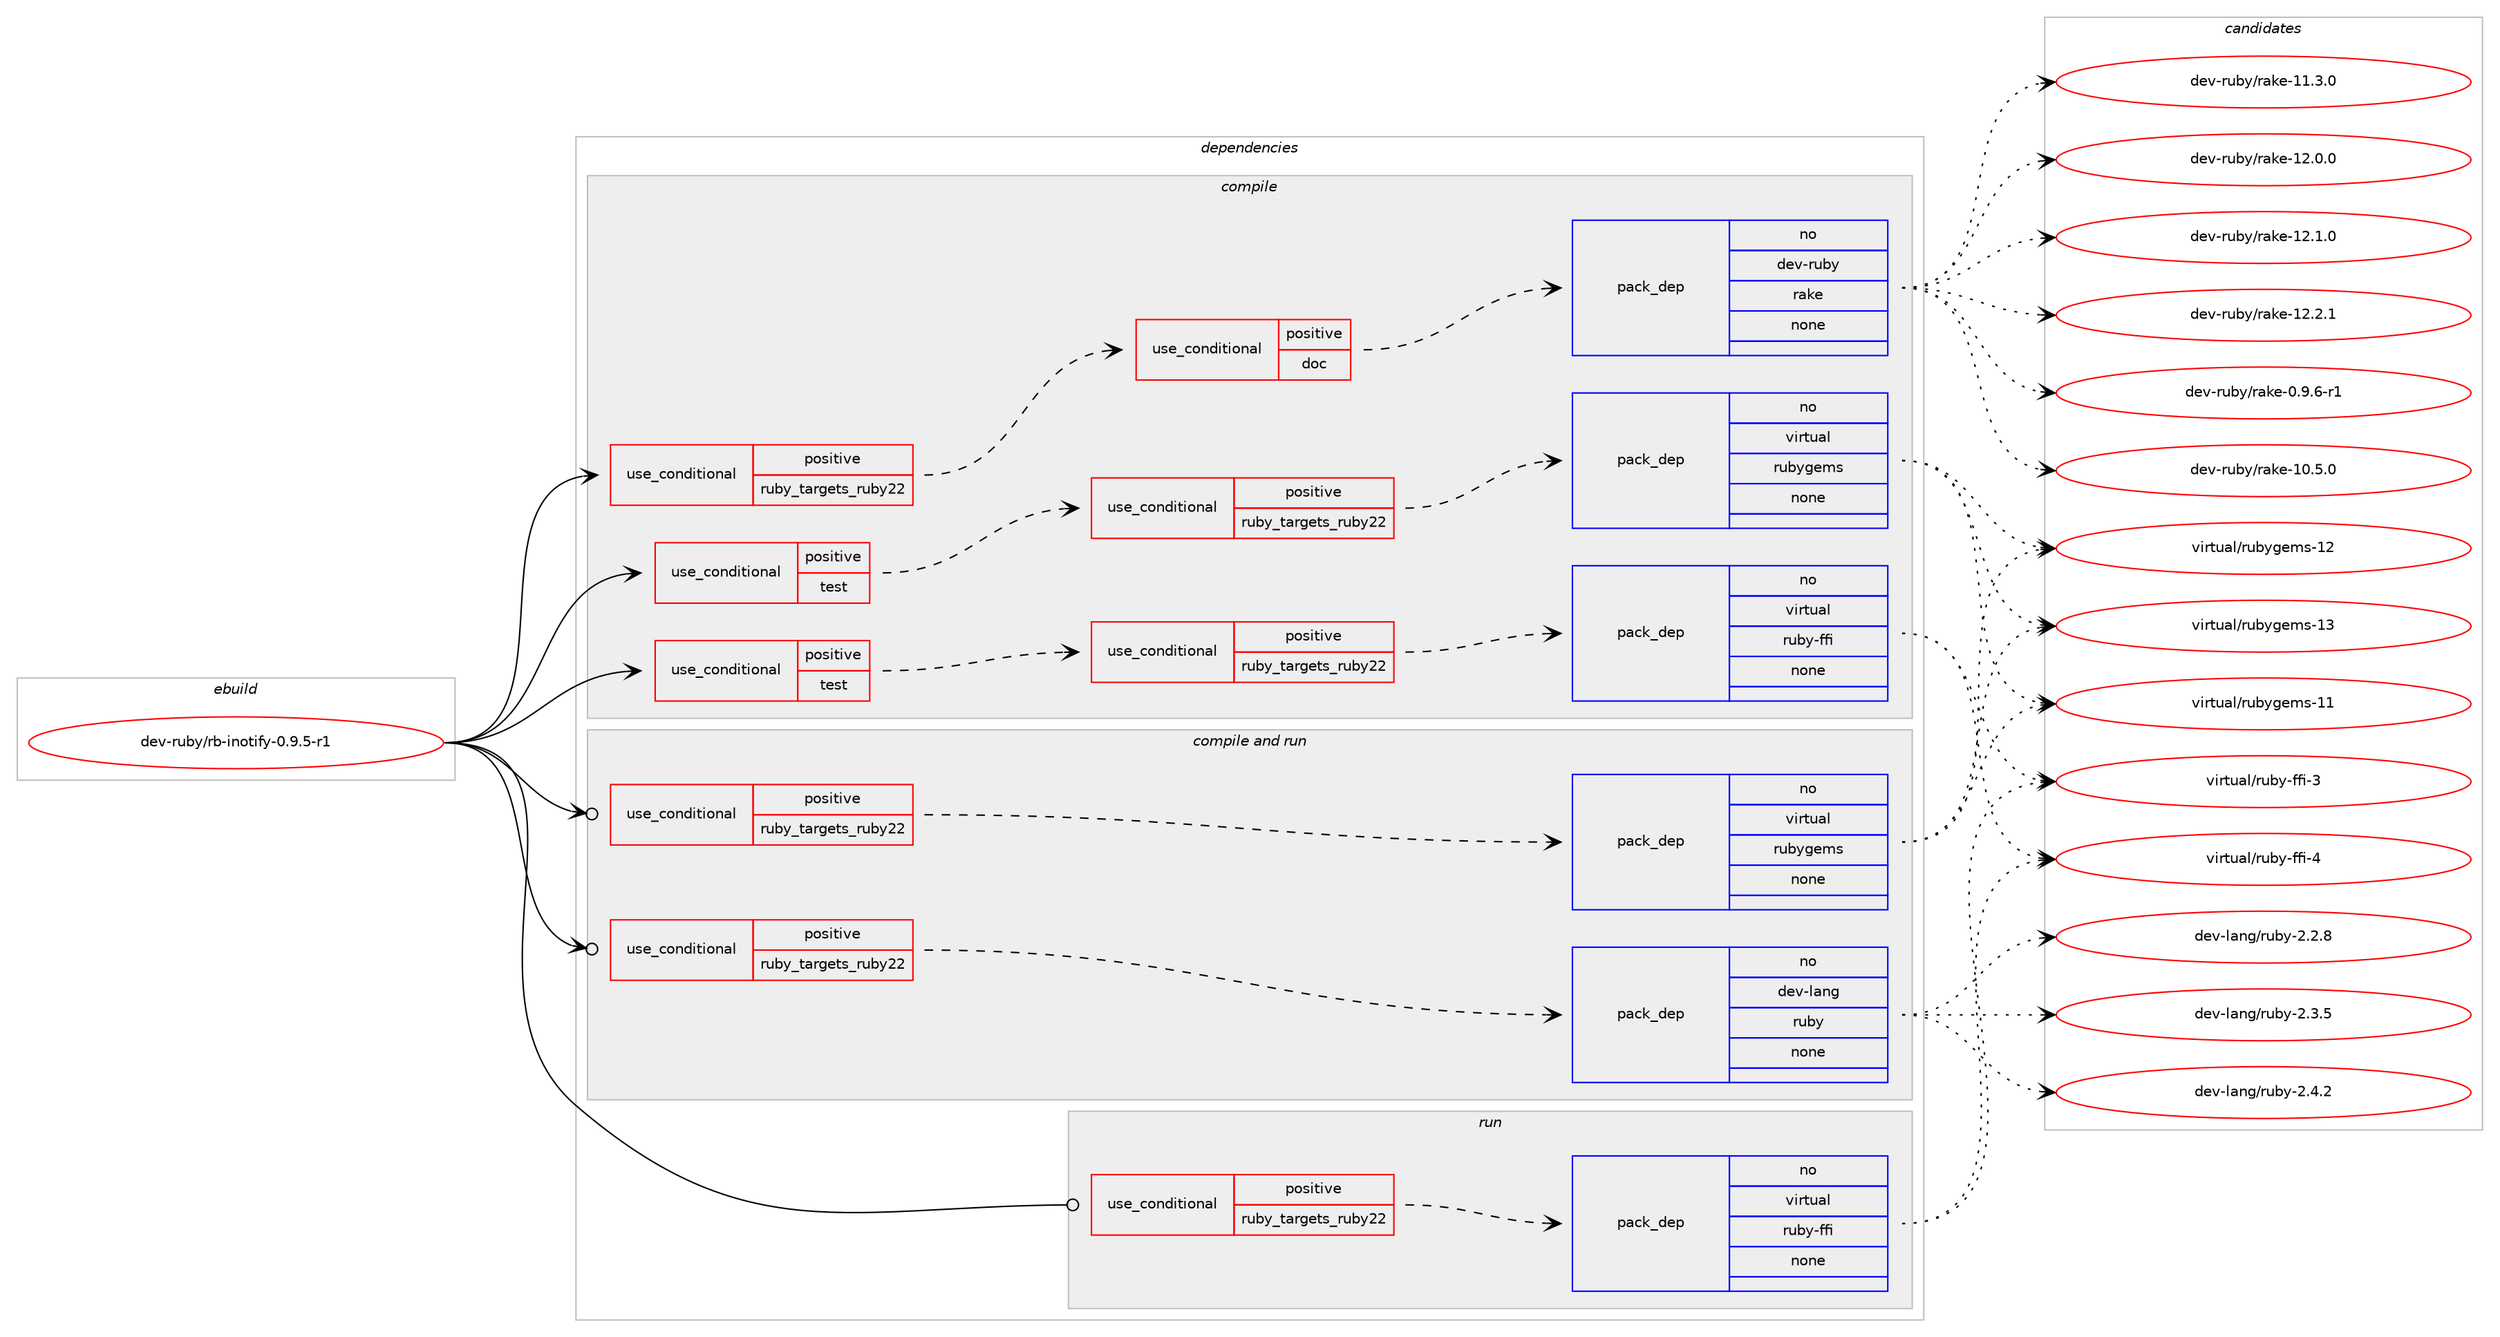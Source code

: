 digraph prolog {

# *************
# Graph options
# *************

newrank=true;
concentrate=true;
compound=true;
graph [rankdir=LR,fontname=Helvetica,fontsize=10,ranksep=1.5];#, ranksep=2.5, nodesep=0.2];
edge  [arrowhead=vee];
node  [fontname=Helvetica,fontsize=10];

# **********
# The ebuild
# **********

subgraph cluster_leftcol {
color=gray;
rank=same;
label=<<i>ebuild</i>>;
id [label="dev-ruby/rb-inotify-0.9.5-r1", color=red, width=4, href="../dev-ruby/rb-inotify-0.9.5-r1.svg"];
}

# ****************
# The dependencies
# ****************

subgraph cluster_midcol {
color=gray;
label=<<i>dependencies</i>>;
subgraph cluster_compile {
fillcolor="#eeeeee";
style=filled;
label=<<i>compile</i>>;
subgraph cond67538 {
dependency259650 [label=<<TABLE BORDER="0" CELLBORDER="1" CELLSPACING="0" CELLPADDING="4"><TR><TD ROWSPAN="3" CELLPADDING="10">use_conditional</TD></TR><TR><TD>positive</TD></TR><TR><TD>ruby_targets_ruby22</TD></TR></TABLE>>, shape=none, color=red];
subgraph cond67539 {
dependency259651 [label=<<TABLE BORDER="0" CELLBORDER="1" CELLSPACING="0" CELLPADDING="4"><TR><TD ROWSPAN="3" CELLPADDING="10">use_conditional</TD></TR><TR><TD>positive</TD></TR><TR><TD>doc</TD></TR></TABLE>>, shape=none, color=red];
subgraph pack187998 {
dependency259652 [label=<<TABLE BORDER="0" CELLBORDER="1" CELLSPACING="0" CELLPADDING="4" WIDTH="220"><TR><TD ROWSPAN="6" CELLPADDING="30">pack_dep</TD></TR><TR><TD WIDTH="110">no</TD></TR><TR><TD>dev-ruby</TD></TR><TR><TD>rake</TD></TR><TR><TD>none</TD></TR><TR><TD></TD></TR></TABLE>>, shape=none, color=blue];
}
dependency259651:e -> dependency259652:w [weight=20,style="dashed",arrowhead="vee"];
}
dependency259650:e -> dependency259651:w [weight=20,style="dashed",arrowhead="vee"];
}
id:e -> dependency259650:w [weight=20,style="solid",arrowhead="vee"];
subgraph cond67540 {
dependency259653 [label=<<TABLE BORDER="0" CELLBORDER="1" CELLSPACING="0" CELLPADDING="4"><TR><TD ROWSPAN="3" CELLPADDING="10">use_conditional</TD></TR><TR><TD>positive</TD></TR><TR><TD>test</TD></TR></TABLE>>, shape=none, color=red];
subgraph cond67541 {
dependency259654 [label=<<TABLE BORDER="0" CELLBORDER="1" CELLSPACING="0" CELLPADDING="4"><TR><TD ROWSPAN="3" CELLPADDING="10">use_conditional</TD></TR><TR><TD>positive</TD></TR><TR><TD>ruby_targets_ruby22</TD></TR></TABLE>>, shape=none, color=red];
subgraph pack187999 {
dependency259655 [label=<<TABLE BORDER="0" CELLBORDER="1" CELLSPACING="0" CELLPADDING="4" WIDTH="220"><TR><TD ROWSPAN="6" CELLPADDING="30">pack_dep</TD></TR><TR><TD WIDTH="110">no</TD></TR><TR><TD>virtual</TD></TR><TR><TD>ruby-ffi</TD></TR><TR><TD>none</TD></TR><TR><TD></TD></TR></TABLE>>, shape=none, color=blue];
}
dependency259654:e -> dependency259655:w [weight=20,style="dashed",arrowhead="vee"];
}
dependency259653:e -> dependency259654:w [weight=20,style="dashed",arrowhead="vee"];
}
id:e -> dependency259653:w [weight=20,style="solid",arrowhead="vee"];
subgraph cond67542 {
dependency259656 [label=<<TABLE BORDER="0" CELLBORDER="1" CELLSPACING="0" CELLPADDING="4"><TR><TD ROWSPAN="3" CELLPADDING="10">use_conditional</TD></TR><TR><TD>positive</TD></TR><TR><TD>test</TD></TR></TABLE>>, shape=none, color=red];
subgraph cond67543 {
dependency259657 [label=<<TABLE BORDER="0" CELLBORDER="1" CELLSPACING="0" CELLPADDING="4"><TR><TD ROWSPAN="3" CELLPADDING="10">use_conditional</TD></TR><TR><TD>positive</TD></TR><TR><TD>ruby_targets_ruby22</TD></TR></TABLE>>, shape=none, color=red];
subgraph pack188000 {
dependency259658 [label=<<TABLE BORDER="0" CELLBORDER="1" CELLSPACING="0" CELLPADDING="4" WIDTH="220"><TR><TD ROWSPAN="6" CELLPADDING="30">pack_dep</TD></TR><TR><TD WIDTH="110">no</TD></TR><TR><TD>virtual</TD></TR><TR><TD>rubygems</TD></TR><TR><TD>none</TD></TR><TR><TD></TD></TR></TABLE>>, shape=none, color=blue];
}
dependency259657:e -> dependency259658:w [weight=20,style="dashed",arrowhead="vee"];
}
dependency259656:e -> dependency259657:w [weight=20,style="dashed",arrowhead="vee"];
}
id:e -> dependency259656:w [weight=20,style="solid",arrowhead="vee"];
}
subgraph cluster_compileandrun {
fillcolor="#eeeeee";
style=filled;
label=<<i>compile and run</i>>;
subgraph cond67544 {
dependency259659 [label=<<TABLE BORDER="0" CELLBORDER="1" CELLSPACING="0" CELLPADDING="4"><TR><TD ROWSPAN="3" CELLPADDING="10">use_conditional</TD></TR><TR><TD>positive</TD></TR><TR><TD>ruby_targets_ruby22</TD></TR></TABLE>>, shape=none, color=red];
subgraph pack188001 {
dependency259660 [label=<<TABLE BORDER="0" CELLBORDER="1" CELLSPACING="0" CELLPADDING="4" WIDTH="220"><TR><TD ROWSPAN="6" CELLPADDING="30">pack_dep</TD></TR><TR><TD WIDTH="110">no</TD></TR><TR><TD>dev-lang</TD></TR><TR><TD>ruby</TD></TR><TR><TD>none</TD></TR><TR><TD></TD></TR></TABLE>>, shape=none, color=blue];
}
dependency259659:e -> dependency259660:w [weight=20,style="dashed",arrowhead="vee"];
}
id:e -> dependency259659:w [weight=20,style="solid",arrowhead="odotvee"];
subgraph cond67545 {
dependency259661 [label=<<TABLE BORDER="0" CELLBORDER="1" CELLSPACING="0" CELLPADDING="4"><TR><TD ROWSPAN="3" CELLPADDING="10">use_conditional</TD></TR><TR><TD>positive</TD></TR><TR><TD>ruby_targets_ruby22</TD></TR></TABLE>>, shape=none, color=red];
subgraph pack188002 {
dependency259662 [label=<<TABLE BORDER="0" CELLBORDER="1" CELLSPACING="0" CELLPADDING="4" WIDTH="220"><TR><TD ROWSPAN="6" CELLPADDING="30">pack_dep</TD></TR><TR><TD WIDTH="110">no</TD></TR><TR><TD>virtual</TD></TR><TR><TD>rubygems</TD></TR><TR><TD>none</TD></TR><TR><TD></TD></TR></TABLE>>, shape=none, color=blue];
}
dependency259661:e -> dependency259662:w [weight=20,style="dashed",arrowhead="vee"];
}
id:e -> dependency259661:w [weight=20,style="solid",arrowhead="odotvee"];
}
subgraph cluster_run {
fillcolor="#eeeeee";
style=filled;
label=<<i>run</i>>;
subgraph cond67546 {
dependency259663 [label=<<TABLE BORDER="0" CELLBORDER="1" CELLSPACING="0" CELLPADDING="4"><TR><TD ROWSPAN="3" CELLPADDING="10">use_conditional</TD></TR><TR><TD>positive</TD></TR><TR><TD>ruby_targets_ruby22</TD></TR></TABLE>>, shape=none, color=red];
subgraph pack188003 {
dependency259664 [label=<<TABLE BORDER="0" CELLBORDER="1" CELLSPACING="0" CELLPADDING="4" WIDTH="220"><TR><TD ROWSPAN="6" CELLPADDING="30">pack_dep</TD></TR><TR><TD WIDTH="110">no</TD></TR><TR><TD>virtual</TD></TR><TR><TD>ruby-ffi</TD></TR><TR><TD>none</TD></TR><TR><TD></TD></TR></TABLE>>, shape=none, color=blue];
}
dependency259663:e -> dependency259664:w [weight=20,style="dashed",arrowhead="vee"];
}
id:e -> dependency259663:w [weight=20,style="solid",arrowhead="odot"];
}
}

# **************
# The candidates
# **************

subgraph cluster_choices {
rank=same;
color=gray;
label=<<i>candidates</i>>;

subgraph choice187998 {
color=black;
nodesep=1;
choice100101118451141179812147114971071014548465746544511449 [label="dev-ruby/rake-0.9.6-r1", color=red, width=4,href="../dev-ruby/rake-0.9.6-r1.svg"];
choice1001011184511411798121471149710710145494846534648 [label="dev-ruby/rake-10.5.0", color=red, width=4,href="../dev-ruby/rake-10.5.0.svg"];
choice1001011184511411798121471149710710145494946514648 [label="dev-ruby/rake-11.3.0", color=red, width=4,href="../dev-ruby/rake-11.3.0.svg"];
choice1001011184511411798121471149710710145495046484648 [label="dev-ruby/rake-12.0.0", color=red, width=4,href="../dev-ruby/rake-12.0.0.svg"];
choice1001011184511411798121471149710710145495046494648 [label="dev-ruby/rake-12.1.0", color=red, width=4,href="../dev-ruby/rake-12.1.0.svg"];
choice1001011184511411798121471149710710145495046504649 [label="dev-ruby/rake-12.2.1", color=red, width=4,href="../dev-ruby/rake-12.2.1.svg"];
dependency259652:e -> choice100101118451141179812147114971071014548465746544511449:w [style=dotted,weight="100"];
dependency259652:e -> choice1001011184511411798121471149710710145494846534648:w [style=dotted,weight="100"];
dependency259652:e -> choice1001011184511411798121471149710710145494946514648:w [style=dotted,weight="100"];
dependency259652:e -> choice1001011184511411798121471149710710145495046484648:w [style=dotted,weight="100"];
dependency259652:e -> choice1001011184511411798121471149710710145495046494648:w [style=dotted,weight="100"];
dependency259652:e -> choice1001011184511411798121471149710710145495046504649:w [style=dotted,weight="100"];
}
subgraph choice187999 {
color=black;
nodesep=1;
choice118105114116117971084711411798121451021021054551 [label="virtual/ruby-ffi-3", color=red, width=4,href="../virtual/ruby-ffi-3.svg"];
choice118105114116117971084711411798121451021021054552 [label="virtual/ruby-ffi-4", color=red, width=4,href="../virtual/ruby-ffi-4.svg"];
dependency259655:e -> choice118105114116117971084711411798121451021021054551:w [style=dotted,weight="100"];
dependency259655:e -> choice118105114116117971084711411798121451021021054552:w [style=dotted,weight="100"];
}
subgraph choice188000 {
color=black;
nodesep=1;
choice118105114116117971084711411798121103101109115454949 [label="virtual/rubygems-11", color=red, width=4,href="../virtual/rubygems-11.svg"];
choice118105114116117971084711411798121103101109115454950 [label="virtual/rubygems-12", color=red, width=4,href="../virtual/rubygems-12.svg"];
choice118105114116117971084711411798121103101109115454951 [label="virtual/rubygems-13", color=red, width=4,href="../virtual/rubygems-13.svg"];
dependency259658:e -> choice118105114116117971084711411798121103101109115454949:w [style=dotted,weight="100"];
dependency259658:e -> choice118105114116117971084711411798121103101109115454950:w [style=dotted,weight="100"];
dependency259658:e -> choice118105114116117971084711411798121103101109115454951:w [style=dotted,weight="100"];
}
subgraph choice188001 {
color=black;
nodesep=1;
choice10010111845108971101034711411798121455046504656 [label="dev-lang/ruby-2.2.8", color=red, width=4,href="../dev-lang/ruby-2.2.8.svg"];
choice10010111845108971101034711411798121455046514653 [label="dev-lang/ruby-2.3.5", color=red, width=4,href="../dev-lang/ruby-2.3.5.svg"];
choice10010111845108971101034711411798121455046524650 [label="dev-lang/ruby-2.4.2", color=red, width=4,href="../dev-lang/ruby-2.4.2.svg"];
dependency259660:e -> choice10010111845108971101034711411798121455046504656:w [style=dotted,weight="100"];
dependency259660:e -> choice10010111845108971101034711411798121455046514653:w [style=dotted,weight="100"];
dependency259660:e -> choice10010111845108971101034711411798121455046524650:w [style=dotted,weight="100"];
}
subgraph choice188002 {
color=black;
nodesep=1;
choice118105114116117971084711411798121103101109115454949 [label="virtual/rubygems-11", color=red, width=4,href="../virtual/rubygems-11.svg"];
choice118105114116117971084711411798121103101109115454950 [label="virtual/rubygems-12", color=red, width=4,href="../virtual/rubygems-12.svg"];
choice118105114116117971084711411798121103101109115454951 [label="virtual/rubygems-13", color=red, width=4,href="../virtual/rubygems-13.svg"];
dependency259662:e -> choice118105114116117971084711411798121103101109115454949:w [style=dotted,weight="100"];
dependency259662:e -> choice118105114116117971084711411798121103101109115454950:w [style=dotted,weight="100"];
dependency259662:e -> choice118105114116117971084711411798121103101109115454951:w [style=dotted,weight="100"];
}
subgraph choice188003 {
color=black;
nodesep=1;
choice118105114116117971084711411798121451021021054551 [label="virtual/ruby-ffi-3", color=red, width=4,href="../virtual/ruby-ffi-3.svg"];
choice118105114116117971084711411798121451021021054552 [label="virtual/ruby-ffi-4", color=red, width=4,href="../virtual/ruby-ffi-4.svg"];
dependency259664:e -> choice118105114116117971084711411798121451021021054551:w [style=dotted,weight="100"];
dependency259664:e -> choice118105114116117971084711411798121451021021054552:w [style=dotted,weight="100"];
}
}

}
